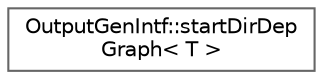 digraph "Graphical Class Hierarchy"
{
 // INTERACTIVE_SVG=YES
 // LATEX_PDF_SIZE
  bgcolor="transparent";
  edge [fontname=Helvetica,fontsize=10,labelfontname=Helvetica,labelfontsize=10];
  node [fontname=Helvetica,fontsize=10,shape=box,height=0.2,width=0.4];
  rankdir="LR";
  Node0 [label="OutputGenIntf::startDirDep\lGraph\< T \>",height=0.2,width=0.4,color="grey40", fillcolor="white", style="filled",URL="$d4/dd5/struct_output_gen_intf_1_1start_dir_dep_graph.html",tooltip=" "];
}
